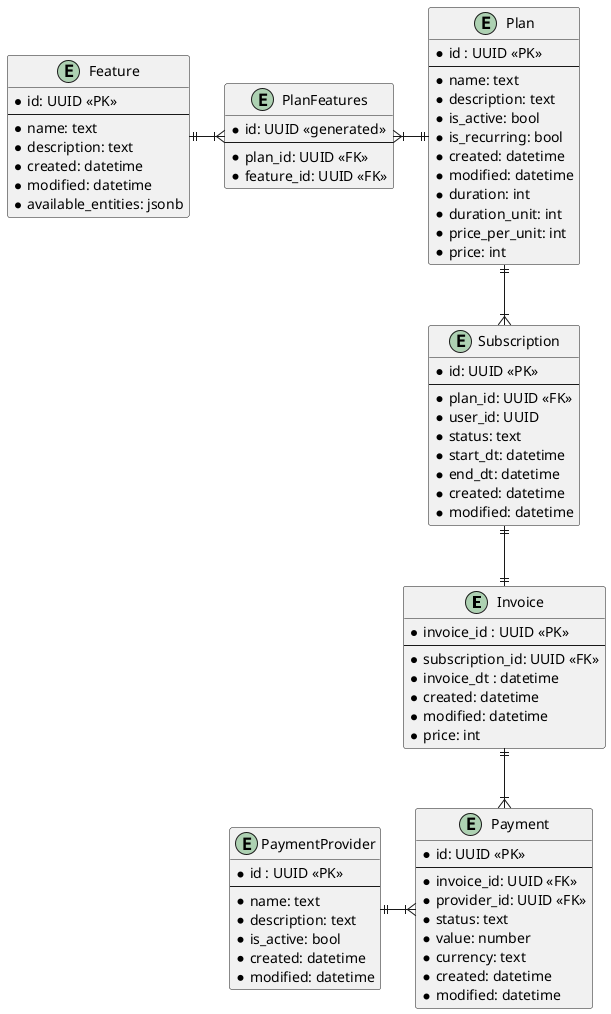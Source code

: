 @startuml
' hide the spot
' hide circle
skinparam linetype ortho

entity "Invoice" as invoice {
  *invoice_id : UUID <<PK>>
  --
  *subscription_id: UUID <<FK>>
  *invoice_dt : datetime
  *created: datetime
  *modified: datetime
  *price: int
}

entity "Subscription" as subscription {
  *id: UUID <<PK>>
  --
  *plan_id: UUID <<FK>>
  *user_id: UUID
  *status: text
  *start_dt: datetime
  *end_dt: datetime
  *created: datetime
  *modified: datetime
}

entity "Plan" as plan {
  *id : UUID <<PK>>
  --
  *name: text
  *description: text
  *is_active: bool
  *is_recurring: bool
  *created: datetime
  *modified: datetime
  *duration: int
  *duration_unit: int
  *price_per_unit: int
  *price: int
}


entity "Payment" as payment {
  *id: UUID <<PK>>
  --
  *invoice_id: UUID <<FK>>
  *provider_id: UUID <<FK>>
  *status: text
  *value: number
  *currency: text
  *created: datetime
  *modified: datetime
}


entity "PaymentProvider" as provider {
  *id : UUID <<PK>>
  --
  *name: text
  *description: text
  *is_active: bool
  *created: datetime
  *modified: datetime
}


entity "Feature" as feature{
  *id: UUID <<PK>>
  --
  *name: text
  *description: text
  *created: datetime
  *modified: datetime
  *available_entities: jsonb
}


entity "PlanFeatures" as plan_features {
  *id: UUID <<generated>>
  --
  *plan_id: UUID <<FK>>
  *feature_id: UUID <<FK>>
}

invoice ||-up-|| subscription
subscription }|-up-|| plan
invoice ||--|{ payment
payment }|-left-|| provider
plan ||-left-|{ plan_features
plan_features }|-left-|| feature
@enduml